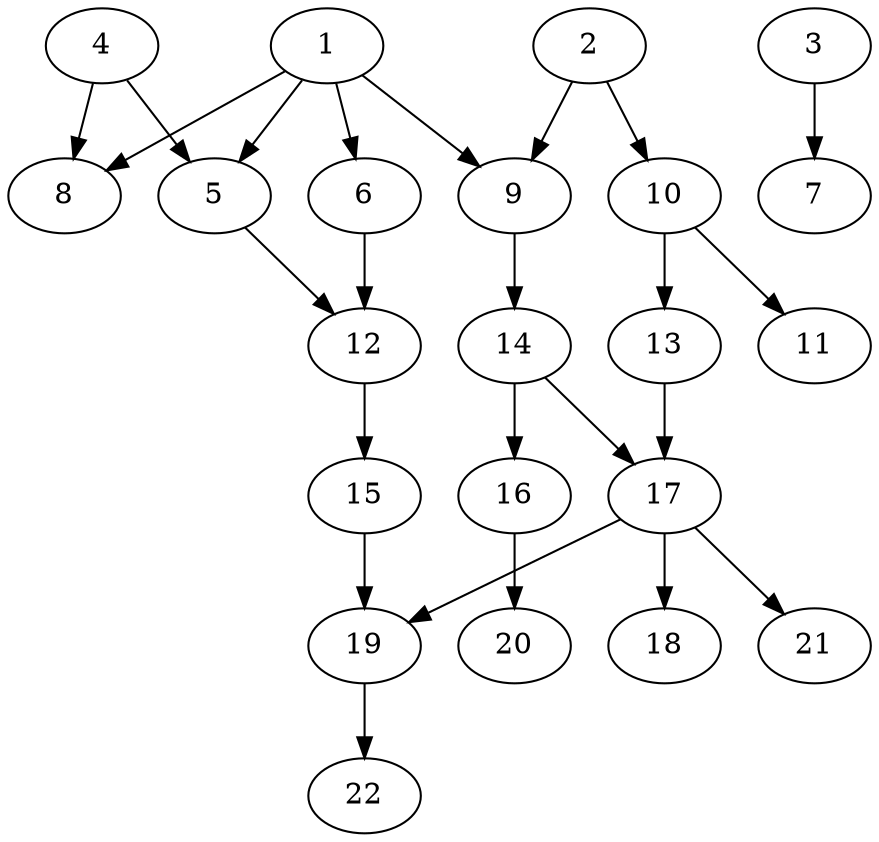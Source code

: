 // DAG (tier=2-normal, mode=data, n=22, ccr=0.410, fat=0.572, density=0.402, regular=0.547, jump=0.198, mindata=2097152, maxdata=16777216)
// DAG automatically generated by daggen at Sun Aug 24 16:33:34 2025
// /home/ermia/Project/Environments/daggen/bin/daggen --dot --ccr 0.410 --fat 0.572 --regular 0.547 --density 0.402 --jump 0.198 --mindata 2097152 --maxdata 16777216 -n 22 
digraph G {
  1 [size="821232158432486144", alpha="0.10", expect_size="410616079216243072"]
  1 -> 5 [size ="932434455560192"]
  1 -> 6 [size ="932434455560192"]
  1 -> 8 [size ="932434455560192"]
  1 -> 9 [size ="932434455560192"]
  2 [size="134802250040334304", alpha="0.16", expect_size="67401125020167152"]
  2 -> 9 [size ="282484772175872"]
  2 -> 10 [size ="282484772175872"]
  3 [size="9118707077374132", alpha="0.01", expect_size="4559353538687066"]
  3 -> 7 [size ="206872770510848"]
  4 [size="724415365961495936", alpha="0.07", expect_size="362207682980747968"]
  4 -> 5 [size ="867624497971200"]
  4 -> 8 [size ="867624497971200"]
  5 [size="1762398690930132516864", alpha="0.03", expect_size="881199345465066258432"]
  5 -> 12 [size ="1167238027542528"]
  6 [size="537546417118888576", alpha="0.11", expect_size="268773208559444288"]
  6 -> 12 [size ="321003473338368"]
  7 [size="336099124790993472", alpha="0.11", expect_size="168049562395496736"]
  8 [size="61198172566991208", alpha="0.08", expect_size="30599086283495604"]
  9 [size="2320031599839724699648", alpha="0.00", expect_size="1160015799919862349824"]
  9 -> 14 [size ="1402014764367872"]
  10 [size="357164505213186816", alpha="0.08", expect_size="178582252606593408"]
  10 -> 11 [size ="182476517408768"]
  10 -> 13 [size ="182476517408768"]
  11 [size="250794821214135904", alpha="0.17", expect_size="125397410607067952"]
  12 [size="11333442235723358", alpha="0.00", expect_size="5666721117861679"]
  12 -> 15 [size ="405540618371072"]
  13 [size="1189944343814926848", alpha="0.17", expect_size="594972171907463424"]
  13 -> 17 [size ="905219252682752"]
  14 [size="3373315480335169880064", alpha="0.02", expect_size="1686657740167584940032"]
  14 -> 16 [size ="1799401009840128"]
  14 -> 17 [size ="1799401009840128"]
  15 [size="3300197232496755200", alpha="0.12", expect_size="1650098616248377600"]
  15 -> 19 [size ="1518422907158528"]
  16 [size="537021887538336640", alpha="0.20", expect_size="268510943769168320"]
  16 -> 20 [size ="253478643433472"]
  17 [size="2973579523346575392768", alpha="0.00", expect_size="1486789761673287696384"]
  17 -> 18 [size ="1654282562568192"]
  17 -> 19 [size ="1654282562568192"]
  17 -> 21 [size ="1654282562568192"]
  18 [size="904989819326550769664", alpha="0.16", expect_size="452494909663275384832"]
  19 [size="15636402772704755712", alpha="0.07", expect_size="7818201386352377856"]
  19 -> 22 [size ="50024322957312"]
  20 [size="11886337928328768", alpha="0.16", expect_size="5943168964164384"]
  21 [size="396165135507886464", alpha="0.02", expect_size="198082567753943232"]
  22 [size="3017627113879788060672", alpha="0.13", expect_size="1508813556939894030336"]
}